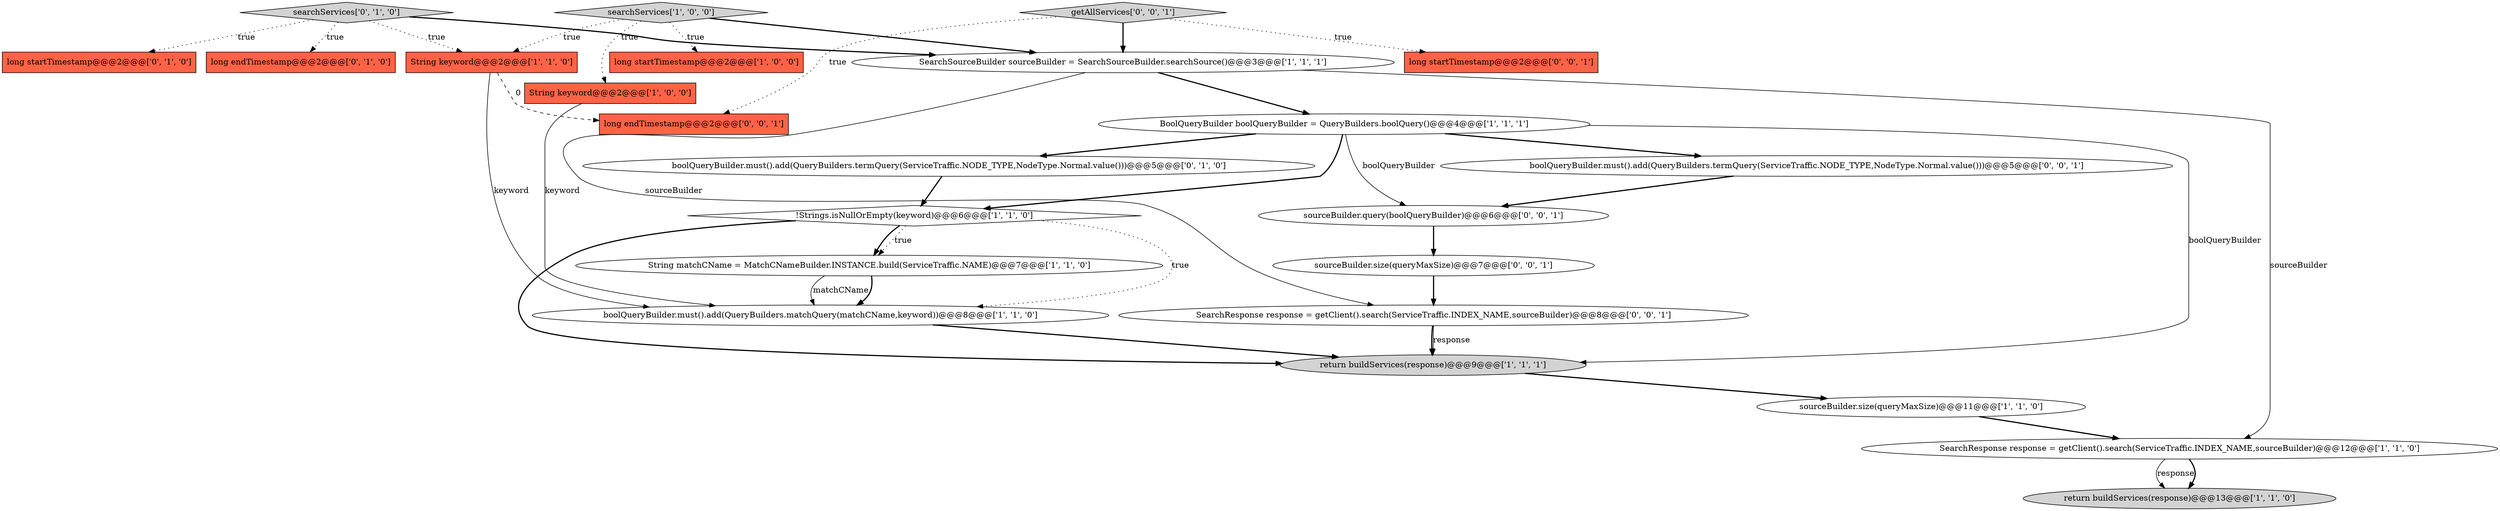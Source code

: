digraph {
4 [style = filled, label = "String matchCName = MatchCNameBuilder.INSTANCE.build(ServiceTraffic.NAME)@@@7@@@['1', '1', '0']", fillcolor = white, shape = ellipse image = "AAA0AAABBB1BBB"];
7 [style = filled, label = "SearchSourceBuilder sourceBuilder = SearchSourceBuilder.searchSource()@@@3@@@['1', '1', '1']", fillcolor = white, shape = ellipse image = "AAA0AAABBB1BBB"];
0 [style = filled, label = "long startTimestamp@@@2@@@['1', '0', '0']", fillcolor = tomato, shape = box image = "AAA0AAABBB1BBB"];
6 [style = filled, label = "sourceBuilder.size(queryMaxSize)@@@11@@@['1', '1', '0']", fillcolor = white, shape = ellipse image = "AAA0AAABBB1BBB"];
10 [style = filled, label = "SearchResponse response = getClient().search(ServiceTraffic.INDEX_NAME,sourceBuilder)@@@12@@@['1', '1', '0']", fillcolor = white, shape = ellipse image = "AAA0AAABBB1BBB"];
17 [style = filled, label = "sourceBuilder.query(boolQueryBuilder)@@@6@@@['0', '0', '1']", fillcolor = white, shape = ellipse image = "AAA0AAABBB3BBB"];
14 [style = filled, label = "long endTimestamp@@@2@@@['0', '1', '0']", fillcolor = tomato, shape = box image = "AAA0AAABBB2BBB"];
23 [style = filled, label = "sourceBuilder.size(queryMaxSize)@@@7@@@['0', '0', '1']", fillcolor = white, shape = ellipse image = "AAA0AAABBB3BBB"];
1 [style = filled, label = "String keyword@@@2@@@['1', '0', '0']", fillcolor = tomato, shape = box image = "AAA0AAABBB1BBB"];
5 [style = filled, label = "return buildServices(response)@@@13@@@['1', '1', '0']", fillcolor = lightgray, shape = ellipse image = "AAA0AAABBB1BBB"];
16 [style = filled, label = "searchServices['0', '1', '0']", fillcolor = lightgray, shape = diamond image = "AAA0AAABBB2BBB"];
22 [style = filled, label = "SearchResponse response = getClient().search(ServiceTraffic.INDEX_NAME,sourceBuilder)@@@8@@@['0', '0', '1']", fillcolor = white, shape = ellipse image = "AAA0AAABBB3BBB"];
2 [style = filled, label = "return buildServices(response)@@@9@@@['1', '1', '1']", fillcolor = lightgray, shape = ellipse image = "AAA0AAABBB1BBB"];
12 [style = filled, label = "!Strings.isNullOrEmpty(keyword)@@@6@@@['1', '1', '0']", fillcolor = white, shape = diamond image = "AAA0AAABBB1BBB"];
19 [style = filled, label = "getAllServices['0', '0', '1']", fillcolor = lightgray, shape = diamond image = "AAA0AAABBB3BBB"];
13 [style = filled, label = "long startTimestamp@@@2@@@['0', '1', '0']", fillcolor = tomato, shape = box image = "AAA0AAABBB2BBB"];
15 [style = filled, label = "boolQueryBuilder.must().add(QueryBuilders.termQuery(ServiceTraffic.NODE_TYPE,NodeType.Normal.value()))@@@5@@@['0', '1', '0']", fillcolor = white, shape = ellipse image = "AAA1AAABBB2BBB"];
21 [style = filled, label = "boolQueryBuilder.must().add(QueryBuilders.termQuery(ServiceTraffic.NODE_TYPE,NodeType.Normal.value()))@@@5@@@['0', '0', '1']", fillcolor = white, shape = ellipse image = "AAA0AAABBB3BBB"];
3 [style = filled, label = "boolQueryBuilder.must().add(QueryBuilders.matchQuery(matchCName,keyword))@@@8@@@['1', '1', '0']", fillcolor = white, shape = ellipse image = "AAA0AAABBB1BBB"];
20 [style = filled, label = "long endTimestamp@@@2@@@['0', '0', '1']", fillcolor = tomato, shape = box image = "AAA0AAABBB3BBB"];
9 [style = filled, label = "BoolQueryBuilder boolQueryBuilder = QueryBuilders.boolQuery()@@@4@@@['1', '1', '1']", fillcolor = white, shape = ellipse image = "AAA0AAABBB1BBB"];
18 [style = filled, label = "long startTimestamp@@@2@@@['0', '0', '1']", fillcolor = tomato, shape = box image = "AAA0AAABBB3BBB"];
8 [style = filled, label = "searchServices['1', '0', '0']", fillcolor = lightgray, shape = diamond image = "AAA0AAABBB1BBB"];
11 [style = filled, label = "String keyword@@@2@@@['1', '1', '0']", fillcolor = tomato, shape = box image = "AAA0AAABBB1BBB"];
22->2 [style = bold, label=""];
23->22 [style = bold, label=""];
8->11 [style = dotted, label="true"];
11->3 [style = solid, label="keyword"];
1->3 [style = solid, label="keyword"];
11->20 [style = dashed, label="0"];
9->17 [style = solid, label="boolQueryBuilder"];
3->2 [style = bold, label=""];
15->12 [style = bold, label=""];
7->9 [style = bold, label=""];
12->2 [style = bold, label=""];
9->2 [style = solid, label="boolQueryBuilder"];
12->4 [style = bold, label=""];
21->17 [style = bold, label=""];
16->14 [style = dotted, label="true"];
9->15 [style = bold, label=""];
16->13 [style = dotted, label="true"];
9->21 [style = bold, label=""];
19->20 [style = dotted, label="true"];
6->10 [style = bold, label=""];
4->3 [style = solid, label="matchCName"];
12->4 [style = dotted, label="true"];
22->2 [style = solid, label="response"];
7->10 [style = solid, label="sourceBuilder"];
17->23 [style = bold, label=""];
16->11 [style = dotted, label="true"];
8->0 [style = dotted, label="true"];
2->6 [style = bold, label=""];
8->7 [style = bold, label=""];
16->7 [style = bold, label=""];
12->3 [style = dotted, label="true"];
10->5 [style = solid, label="response"];
19->7 [style = bold, label=""];
8->1 [style = dotted, label="true"];
4->3 [style = bold, label=""];
10->5 [style = bold, label=""];
7->22 [style = solid, label="sourceBuilder"];
9->12 [style = bold, label=""];
19->18 [style = dotted, label="true"];
}
